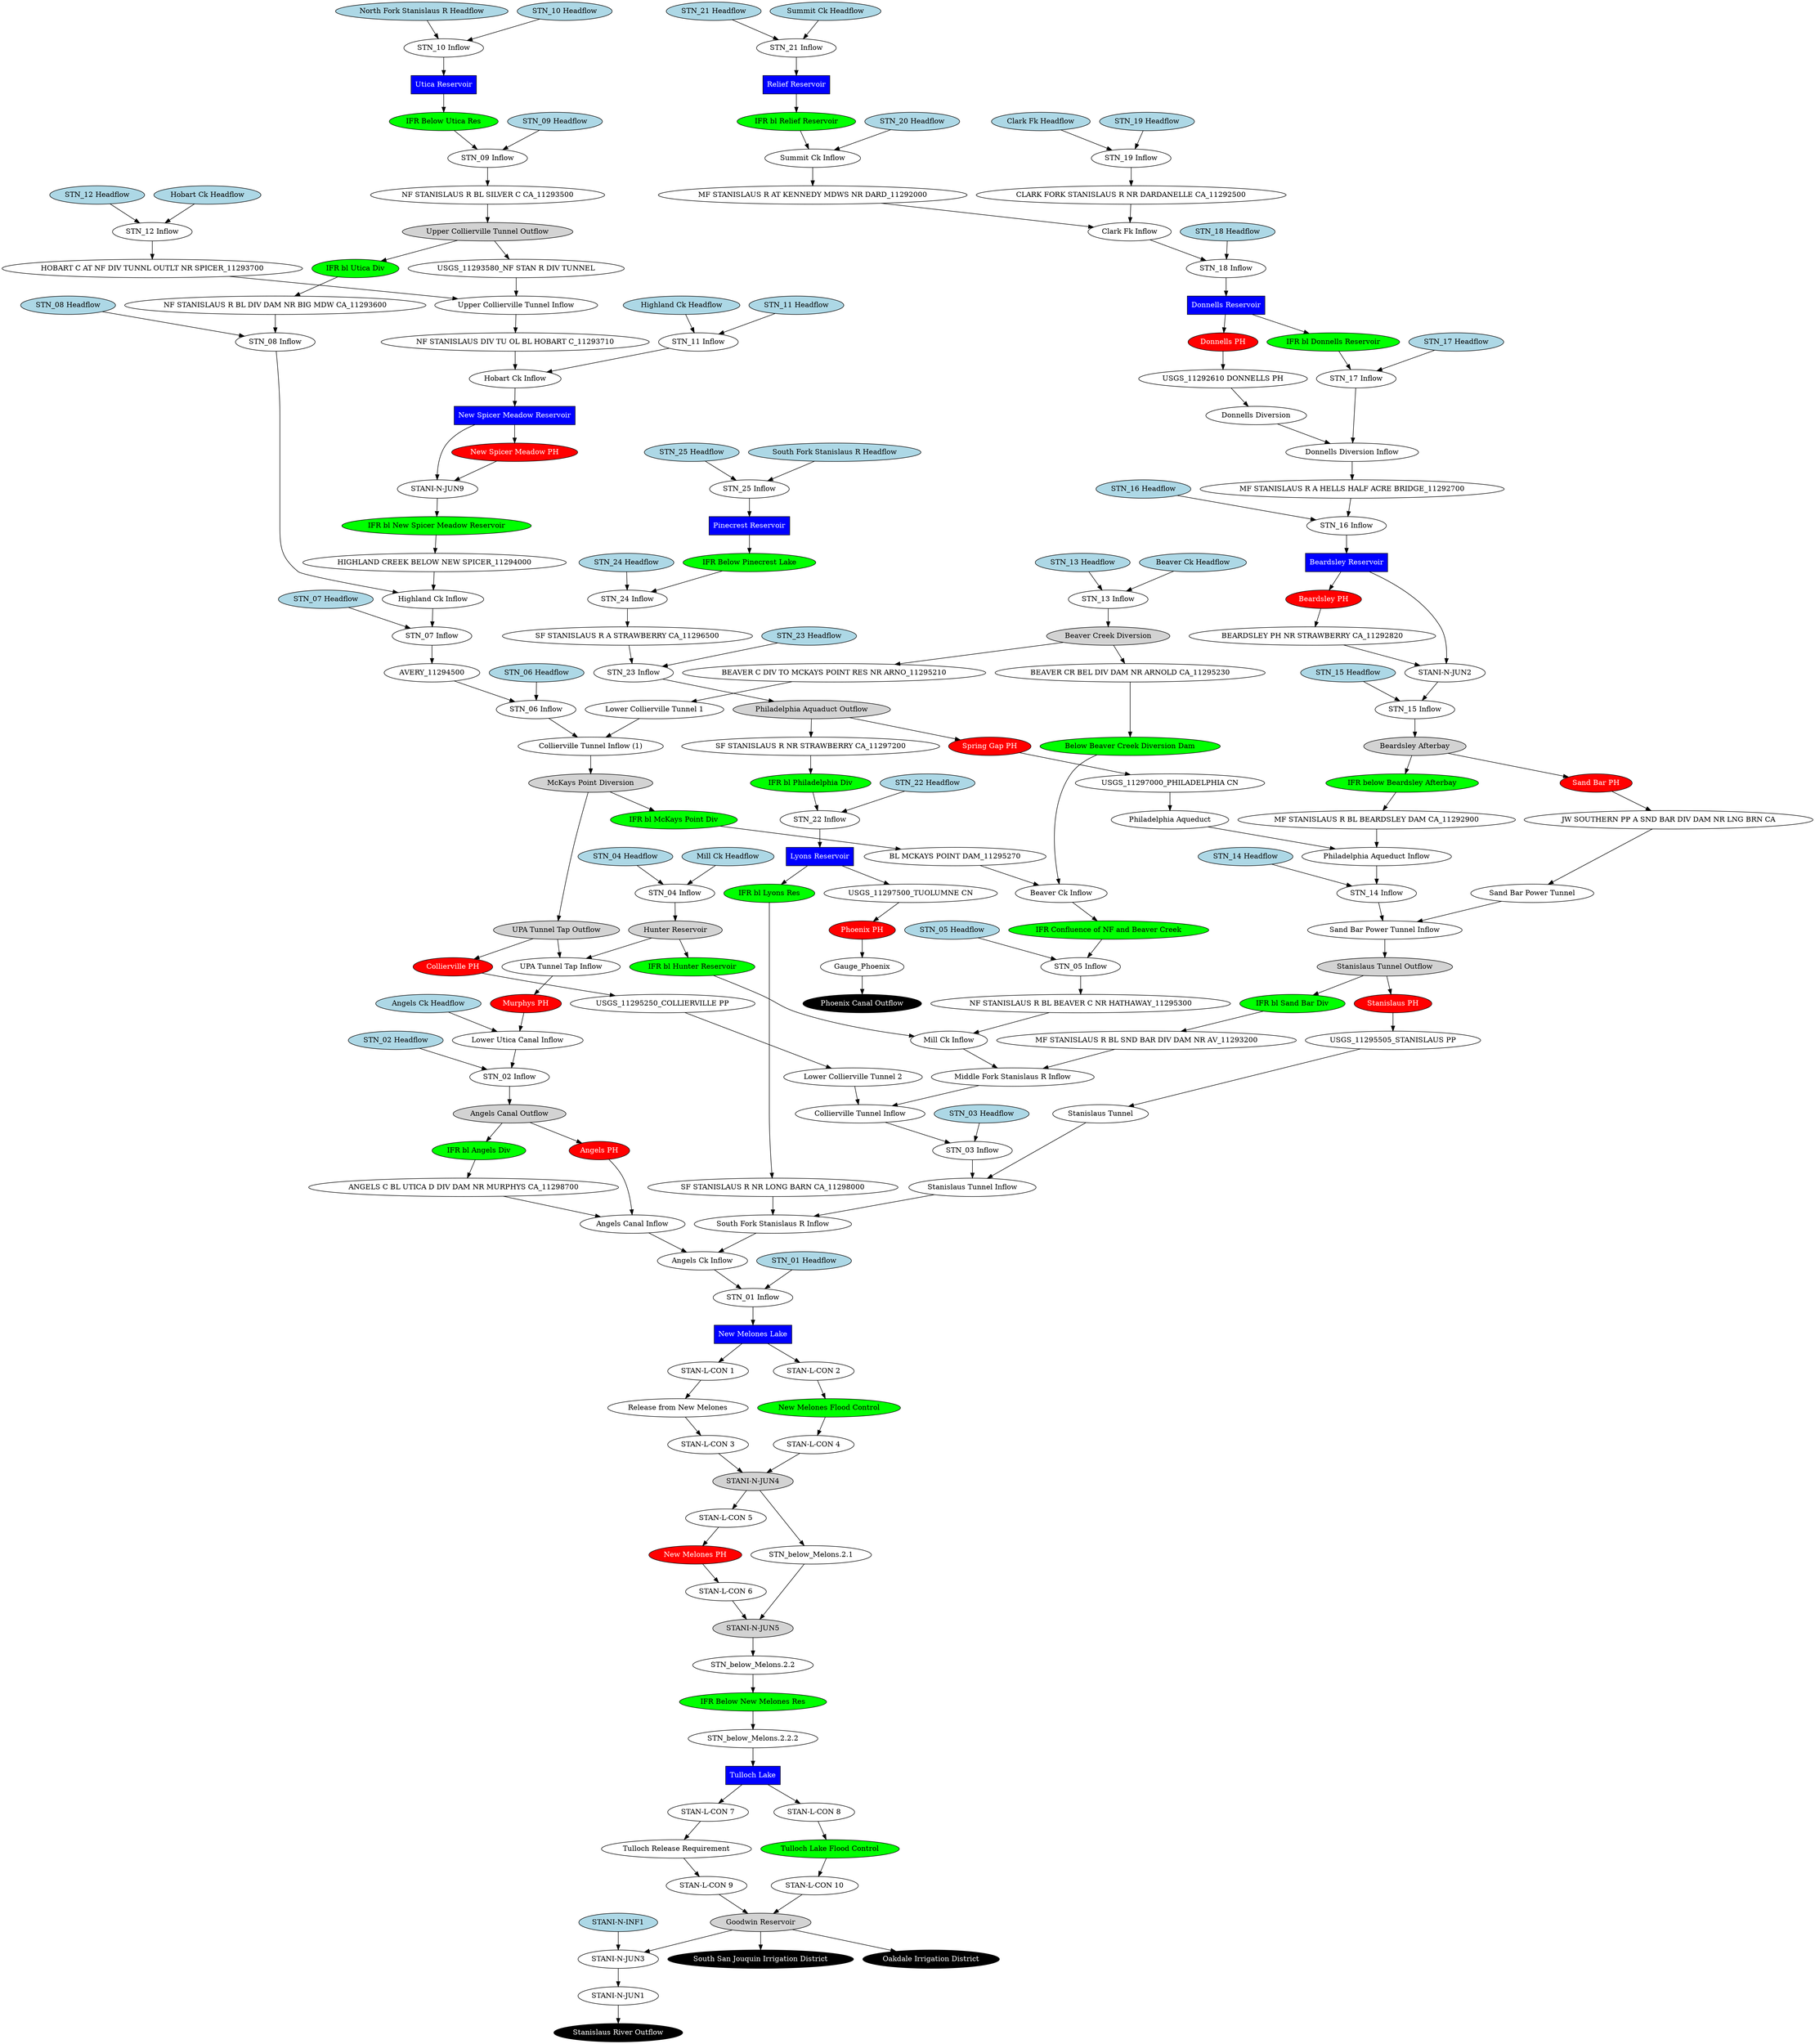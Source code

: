 // stanislaus
digraph stanislaus {
	"Donnells Diversion" [fillcolor=white fontcolor=black shape=oval style=filled]
	"Lower Collierville Tunnel 1" [fillcolor=white fontcolor=black shape=oval style=filled]
	"Lower Collierville Tunnel 2" [fillcolor=white fontcolor=black shape=oval style=filled]
	"Philadelphia Aqueduct" [fillcolor=white fontcolor=black shape=oval style=filled]
	"Sand Bar Power Tunnel" [fillcolor=white fontcolor=black shape=oval style=filled]
	"Stanislaus Tunnel" [fillcolor=white fontcolor=black shape=oval style=filled]
	"ANGELS C BL UTICA D DIV DAM NR MURPHYS CA_11298700" [fillcolor=white fontcolor=black shape=oval style=filled]
	"Angels Canal Inflow" [fillcolor=white fontcolor=black shape=oval style=filled]
	"Angels Ck Headflow" [fillcolor=lightblue fontcolor=black shape=oval style=filled]
	"Angels Ck Inflow" [fillcolor=white fontcolor=black shape=oval style=filled]
	"Angels PH" [fillcolor=red fontcolor=white shape=oval style=filled]
	"Angels Canal Outflow" [fillcolor=lightgrey fontcolor=black shape=oval style=filled]
	AVERY_11294500 [fillcolor=white fontcolor=black shape=oval style=filled]
	"BEARDSLEY PH NR STRAWBERRY CA_11292820" [fillcolor=white fontcolor=black shape=oval style=filled]
	"Beardsley Reservoir" [fillcolor=blue fontcolor=white shape=rect style=filled]
	"Beardsley PH" [fillcolor=red fontcolor=white shape=oval style=filled]
	"BEAVER C DIV TO MCKAYS POINT RES NR ARNO_11295210" [fillcolor=white fontcolor=black shape=oval style=filled]
	"Beaver Ck Headflow" [fillcolor=lightblue fontcolor=black shape=oval style=filled]
	"Beaver Ck Inflow" [fillcolor=white fontcolor=black shape=oval style=filled]
	"BEAVER CR BEL DIV DAM NR ARNOLD CA_11295230" [fillcolor=white fontcolor=black shape=oval style=filled]
	"Beaver Creek Diversion" [fillcolor=lightgrey fontcolor=black shape=oval style=filled]
	"BL MCKAYS POINT DAM_11295270" [fillcolor=white fontcolor=black shape=oval style=filled]
	"Clark Fk Headflow" [fillcolor=lightblue fontcolor=black shape=oval style=filled]
	"Clark Fk Inflow" [fillcolor=white fontcolor=black shape=oval style=filled]
	"CLARK FORK STANISLAUS R NR DARDANELLE CA_11292500" [fillcolor=white fontcolor=black shape=oval style=filled]
	"Collierville PH" [fillcolor=red fontcolor=white shape=oval style=filled]
	"Collierville Tunnel Inflow" [fillcolor=white fontcolor=black shape=oval style=filled]
	"Collierville Tunnel Inflow (1)" [fillcolor=white fontcolor=black shape=oval style=filled]
	"Donnells Diversion Inflow" [fillcolor=white fontcolor=black shape=oval style=filled]
	"Donnells PH" [fillcolor=red fontcolor=white shape=oval style=filled]
	"Donnells Reservoir" [fillcolor=blue fontcolor=white shape=rect style=filled]
	Gauge_Phoenix [fillcolor=white fontcolor=black shape=oval style=filled]
	"Highland Ck Headflow" [fillcolor=lightblue fontcolor=black shape=oval style=filled]
	"Highland Ck Inflow" [fillcolor=white fontcolor=black shape=oval style=filled]
	"HIGHLAND CREEK BELOW NEW SPICER_11294000" [fillcolor=white fontcolor=black shape=oval style=filled]
	"HOBART C AT NF DIV TUNNL OUTLT NR SPICER_11293700" [fillcolor=white fontcolor=black shape=oval style=filled]
	"Hobart Ck Headflow" [fillcolor=lightblue fontcolor=black shape=oval style=filled]
	"Hobart Ck Inflow" [fillcolor=white fontcolor=black shape=oval style=filled]
	"IFR bl Angels Div" [fillcolor=green fontcolor=black shape=oval style=filled]
	"IFR bl Donnells Reservoir" [fillcolor=green fontcolor=black shape=oval style=filled]
	"IFR bl Hunter Reservoir" [fillcolor=green fontcolor=black shape=oval style=filled]
	"IFR bl Lyons Res" [fillcolor=green fontcolor=black shape=oval style=filled]
	"IFR bl McKays Point Div" [fillcolor=green fontcolor=black shape=oval style=filled]
	"IFR bl New Spicer Meadow Reservoir" [fillcolor=green fontcolor=black shape=oval style=filled]
	"STANI-N-JUN9" [fillcolor=white fontcolor=black shape=oval style=filled]
	"IFR bl Philadelphia Div" [fillcolor=green fontcolor=black shape=oval style=filled]
	"IFR bl Relief Reservoir" [fillcolor=green fontcolor=black shape=oval style=filled]
	"IFR bl Sand Bar Div" [fillcolor=green fontcolor=black shape=oval style=filled]
	"IFR bl Utica Div" [fillcolor=green fontcolor=black shape=oval style=filled]
	"Below Beaver Creek Diversion Dam" [fillcolor=green fontcolor=black shape=oval style=filled]
	"IFR Confluence of NF and Beaver Creek" [fillcolor=green fontcolor=black shape=oval style=filled]
	"IFR Below New Melones Res" [fillcolor=green fontcolor=black shape=oval style=filled]
	"IFR Below Pinecrest Lake" [fillcolor=green fontcolor=black shape=oval style=filled]
	"IFR Below Utica Res" [fillcolor=green fontcolor=black shape=oval style=filled]
	"IFR below Beardsley Afterbay" [fillcolor=green fontcolor=black shape=oval style=filled]
	"JW SOUTHERN PP A SND BAR DIV DAM NR LNG BRN CA" [fillcolor=white fontcolor=black shape=oval style=filled]
	"Lower Utica Canal Inflow" [fillcolor=white fontcolor=black shape=oval style=filled]
	"Hunter Reservoir" [fillcolor=lightgrey fontcolor=black shape=oval style=filled]
	"Lyons Reservoir" [fillcolor=blue fontcolor=white shape=rect style=filled]
	"McKays Point Diversion" [fillcolor=lightgrey fontcolor=black shape=oval style=filled]
	"MF STANISLAUS R A HELLS HALF ACRE BRIDGE_11292700" [fillcolor=white fontcolor=black shape=oval style=filled]
	"MF STANISLAUS R AT KENNEDY MDWS NR DARD_11292000" [fillcolor=white fontcolor=black shape=oval style=filled]
	"MF STANISLAUS R BL BEARDSLEY DAM CA_11292900" [fillcolor=white fontcolor=black shape=oval style=filled]
	"MF STANISLAUS R BL SND BAR DIV DAM NR AV_11293200" [fillcolor=white fontcolor=black shape=oval style=filled]
	"Middle Fork Stanislaus R Inflow" [fillcolor=white fontcolor=black shape=oval style=filled]
	"Mill Ck Headflow" [fillcolor=lightblue fontcolor=black shape=oval style=filled]
	"Mill Ck Inflow" [fillcolor=white fontcolor=black shape=oval style=filled]
	"Murphys PH" [fillcolor=red fontcolor=white shape=oval style=filled]
	"New Melones Lake" [fillcolor=blue fontcolor=white shape=rect style=filled]
	"New Melones PH" [fillcolor=red fontcolor=white shape=oval style=filled]
	"New Spicer Meadow Reservoir" [fillcolor=blue fontcolor=white shape=rect style=filled]
	"New Spicer Meadow PH" [fillcolor=red fontcolor=white shape=oval style=filled]
	"NF STANISLAUS DIV TU OL BL HOBART C_11293710" [fillcolor=white fontcolor=black shape=oval style=filled]
	"NF STANISLAUS R BL BEAVER C NR HATHAWAY_11295300" [fillcolor=white fontcolor=black shape=oval style=filled]
	"NF STANISLAUS R BL DIV DAM NR BIG MDW CA_11293600" [fillcolor=white fontcolor=black shape=oval style=filled]
	"NF STANISLAUS R BL SILVER C CA_11293500" [fillcolor=white fontcolor=black shape=oval style=filled]
	"North Fork Stanislaus R Headflow" [fillcolor=lightblue fontcolor=black shape=oval style=filled]
	"Philadelphia Aquaduct Outflow" [fillcolor=lightgrey fontcolor=black shape=oval style=filled]
	"Philadelphia Aqueduct Inflow" [fillcolor=white fontcolor=black shape=oval style=filled]
	"Phoenix Canal Outflow" [fillcolor=black fontcolor=white shape=oval style=filled]
	"Phoenix PH" [fillcolor=red fontcolor=white shape=oval style=filled]
	"Pinecrest Reservoir" [fillcolor=blue fontcolor=white shape=rect style=filled]
	"Relief Reservoir" [fillcolor=blue fontcolor=white shape=rect style=filled]
	"Sand Bar PH" [fillcolor=red fontcolor=white shape=oval style=filled]
	"Sand Bar Power Tunnel Inflow" [fillcolor=white fontcolor=black shape=oval style=filled]
	"Beardsley Afterbay" [fillcolor=lightgrey fontcolor=black shape=oval style=filled]
	"SF STANISLAUS R A STRAWBERRY CA_11296500" [fillcolor=white fontcolor=black shape=oval style=filled]
	"SF STANISLAUS R NR LONG BARN CA_11298000" [fillcolor=white fontcolor=black shape=oval style=filled]
	"SF STANISLAUS R NR STRAWBERRY CA_11297200" [fillcolor=white fontcolor=black shape=oval style=filled]
	"South Fork Stanislaus R Headflow" [fillcolor=lightblue fontcolor=black shape=oval style=filled]
	"South Fork Stanislaus R Inflow" [fillcolor=white fontcolor=black shape=oval style=filled]
	"Spring Gap PH" [fillcolor=red fontcolor=white shape=oval style=filled]
	"STANI-N-INF1" [fillcolor=lightblue fontcolor=black shape=oval style=filled]
	"STANI-N-JUN1" [fillcolor=white fontcolor=black shape=oval style=filled]
	"STANI-N-JUN2" [fillcolor=white fontcolor=black shape=oval style=filled]
	"STANI-N-JUN3" [fillcolor=white fontcolor=black shape=oval style=filled]
	"Stanislaus PH" [fillcolor=red fontcolor=white shape=oval style=filled]
	"Stanislaus Tunnel Inflow" [fillcolor=white fontcolor=black shape=oval style=filled]
	"Stanislaus Tunnel Outflow" [fillcolor=lightgrey fontcolor=black shape=oval style=filled]
	"South San Jouquin Irrigation District" [fillcolor=black fontcolor=white shape=oval style=filled]
	"Oakdale Irrigation District" [fillcolor=black fontcolor=white shape=oval style=filled]
	"Stanislaus River Outflow" [fillcolor=black fontcolor=white shape=oval style=filled]
	"STN_01 Headflow" [fillcolor=lightblue fontcolor=black shape=oval style=filled]
	"STN_01 Inflow" [fillcolor=white fontcolor=black shape=oval style=filled]
	"STN_02 Headflow" [fillcolor=lightblue fontcolor=black shape=oval style=filled]
	"STN_02 Inflow" [fillcolor=white fontcolor=black shape=oval style=filled]
	"STN_03 Headflow" [fillcolor=lightblue fontcolor=black shape=oval style=filled]
	"STN_03 Inflow" [fillcolor=white fontcolor=black shape=oval style=filled]
	"STN_04 Headflow" [fillcolor=lightblue fontcolor=black shape=oval style=filled]
	"STN_04 Inflow" [fillcolor=white fontcolor=black shape=oval style=filled]
	"STN_05 Headflow" [fillcolor=lightblue fontcolor=black shape=oval style=filled]
	"STN_05 Inflow" [fillcolor=white fontcolor=black shape=oval style=filled]
	"STN_06 Headflow" [fillcolor=lightblue fontcolor=black shape=oval style=filled]
	"STN_06 Inflow" [fillcolor=white fontcolor=black shape=oval style=filled]
	"STN_07 Headflow" [fillcolor=lightblue fontcolor=black shape=oval style=filled]
	"STN_07 Inflow" [fillcolor=white fontcolor=black shape=oval style=filled]
	"STN_08 Headflow" [fillcolor=lightblue fontcolor=black shape=oval style=filled]
	"STN_08 Inflow" [fillcolor=white fontcolor=black shape=oval style=filled]
	"STN_09 Headflow" [fillcolor=lightblue fontcolor=black shape=oval style=filled]
	"STN_09 Inflow" [fillcolor=white fontcolor=black shape=oval style=filled]
	"STN_10 Headflow" [fillcolor=lightblue fontcolor=black shape=oval style=filled]
	"STN_10 Inflow" [fillcolor=white fontcolor=black shape=oval style=filled]
	"STN_11 Headflow" [fillcolor=lightblue fontcolor=black shape=oval style=filled]
	"STN_11 Inflow" [fillcolor=white fontcolor=black shape=oval style=filled]
	"STN_12 Headflow" [fillcolor=lightblue fontcolor=black shape=oval style=filled]
	"STN_12 Inflow" [fillcolor=white fontcolor=black shape=oval style=filled]
	"STN_13 Headflow" [fillcolor=lightblue fontcolor=black shape=oval style=filled]
	"STN_13 Inflow" [fillcolor=white fontcolor=black shape=oval style=filled]
	"STN_14 Headflow" [fillcolor=lightblue fontcolor=black shape=oval style=filled]
	"STN_14 Inflow" [fillcolor=white fontcolor=black shape=oval style=filled]
	"STN_15 Headflow" [fillcolor=lightblue fontcolor=black shape=oval style=filled]
	"STN_15 Inflow" [fillcolor=white fontcolor=black shape=oval style=filled]
	"STN_16 Headflow" [fillcolor=lightblue fontcolor=black shape=oval style=filled]
	"STN_16 Inflow" [fillcolor=white fontcolor=black shape=oval style=filled]
	"STN_17 Headflow" [fillcolor=lightblue fontcolor=black shape=oval style=filled]
	"STN_17 Inflow" [fillcolor=white fontcolor=black shape=oval style=filled]
	"STN_18 Headflow" [fillcolor=lightblue fontcolor=black shape=oval style=filled]
	"STN_18 Inflow" [fillcolor=white fontcolor=black shape=oval style=filled]
	"STN_19 Headflow" [fillcolor=lightblue fontcolor=black shape=oval style=filled]
	"STN_19 Inflow" [fillcolor=white fontcolor=black shape=oval style=filled]
	"STN_20 Headflow" [fillcolor=lightblue fontcolor=black shape=oval style=filled]
	"STN_21 Headflow" [fillcolor=lightblue fontcolor=black shape=oval style=filled]
	"STN_21 Inflow" [fillcolor=white fontcolor=black shape=oval style=filled]
	"STN_22 Headflow" [fillcolor=lightblue fontcolor=black shape=oval style=filled]
	"STN_22 Inflow" [fillcolor=white fontcolor=black shape=oval style=filled]
	"STN_23 Headflow" [fillcolor=lightblue fontcolor=black shape=oval style=filled]
	"STN_23 Inflow" [fillcolor=white fontcolor=black shape=oval style=filled]
	"STN_24 Headflow" [fillcolor=lightblue fontcolor=black shape=oval style=filled]
	"STN_24 Inflow" [fillcolor=white fontcolor=black shape=oval style=filled]
	"STN_25 Headflow" [fillcolor=lightblue fontcolor=black shape=oval style=filled]
	"STN_25 Inflow" [fillcolor=white fontcolor=black shape=oval style=filled]
	"Summit Ck Headflow" [fillcolor=lightblue fontcolor=black shape=oval style=filled]
	"Summit Ck Inflow" [fillcolor=white fontcolor=black shape=oval style=filled]
	"Tulloch Lake" [fillcolor=blue fontcolor=white shape=rect style=filled]
	"Tulloch Release Requirement" [fillcolor=white fontcolor=black shape=oval style=filled]
	"Tulloch Lake Flood Control" [fillcolor=green fontcolor=black shape=oval style=filled]
	"Goodwin Reservoir" [fillcolor=lightgrey fontcolor=black shape=oval style=filled]
	"Utica Reservoir" [fillcolor=blue fontcolor=white shape=rect style=filled]
	"UPA Tunnel Tap Inflow" [fillcolor=white fontcolor=black shape=oval style=filled]
	"UPA Tunnel Tap Outflow" [fillcolor=lightgrey fontcolor=black shape=oval style=filled]
	"Upper Collierville Tunnel Inflow" [fillcolor=white fontcolor=black shape=oval style=filled]
	"Upper Collierville Tunnel Outflow" [fillcolor=lightgrey fontcolor=black shape=oval style=filled]
	"USGS_11292610 DONNELLS PH" [fillcolor=white fontcolor=black shape=oval style=filled]
	"USGS_11293580_NF STAN R DIV TUNNEL" [fillcolor=white fontcolor=black shape=oval style=filled]
	"USGS_11295250_COLLIERVILLE PP" [fillcolor=white fontcolor=black shape=oval style=filled]
	"USGS_11295505_STANISLAUS PP" [fillcolor=white fontcolor=black shape=oval style=filled]
	"USGS_11297000_PHILADELPHIA CN" [fillcolor=white fontcolor=black shape=oval style=filled]
	"USGS_11297500_TUOLUMNE CN" [fillcolor=white fontcolor=black shape=oval style=filled]
	"Release from New Melones" [fillcolor=white fontcolor=black shape=oval style=filled]
	"New Melones Flood Control" [fillcolor=green fontcolor=black shape=oval style=filled]
	"STAN-L-CON 1" [fillcolor=white fontcolor=black shape=oval style=filled]
	"STAN-L-CON 2" [fillcolor=white fontcolor=black shape=oval style=filled]
	"STAN-L-CON 3" [fillcolor=white fontcolor=black shape=oval style=filled]
	"STAN-L-CON 4" [fillcolor=white fontcolor=black shape=oval style=filled]
	"STAN-L-CON 5" [fillcolor=white fontcolor=black shape=oval style=filled]
	"STAN-L-CON 6" [fillcolor=white fontcolor=black shape=oval style=filled]
	"STAN-L-CON 7" [fillcolor=white fontcolor=black shape=oval style=filled]
	"STAN-L-CON 8" [fillcolor=white fontcolor=black shape=oval style=filled]
	"STAN-L-CON 9" [fillcolor=white fontcolor=black shape=oval style=filled]
	"STAN-L-CON 10" [fillcolor=white fontcolor=black shape=oval style=filled]
	"STN_below_Melons.2.1" [fillcolor=white fontcolor=black shape=oval style=filled]
	"STN_below_Melons.2.2" [fillcolor=white fontcolor=black shape=oval style=filled]
	"STN_below_Melons.2.2.2" [fillcolor=white fontcolor=black shape=oval style=filled]
	"STANI-N-JUN4" [fillcolor=lightgrey fontcolor=black shape=oval style=filled]
	"STANI-N-JUN5" [fillcolor=lightgrey fontcolor=black shape=oval style=filled]
	"Angels Canal Inflow" -> "Angels Ck Inflow"
	"Angels Canal Outflow" -> "Angels PH"
	"ANGELS C BL UTICA D DIV DAM NR MURPHYS CA_11298700" -> "Angels Canal Inflow"
	"Angels Ck Headflow" -> "Lower Utica Canal Inflow"
	"Angels PH" -> "Angels Canal Inflow"
	"Angels Canal Outflow" -> "IFR bl Angels Div"
	"STN_16 Inflow" -> "Beardsley Reservoir"
	"Beaver Ck Headflow" -> "STN_13 Inflow"
	"Collierville Tunnel Inflow (1)" -> "McKays Point Diversion"
	"Beaver Creek Diversion" -> "BEAVER CR BEL DIV DAM NR ARNOLD CA_11295230"
	"Clark Fk Headflow" -> "STN_19 Inflow"
	"Clark Fk Inflow" -> "STN_18 Inflow"
	"Collierville PH" -> "USGS_11295250_COLLIERVILLE PP"
	"STN_03 Inflow" -> "Stanislaus Tunnel Inflow"
	"STN_07 Inflow" -> AVERY_11294500
	"Donnells Reservoir" -> "Donnells PH"
	"Donnells Diversion Inflow" -> "MF STANISLAUS R A HELLS HALF ACRE BRIDGE_11292700"
	"Donnells PH" -> "USGS_11292610 DONNELLS PH"
	"Donnells Reservoir" -> "IFR bl Donnells Reservoir"
	"Highland Ck Headflow" -> "STN_11 Inflow"
	"NF STANISLAUS R BL DIV DAM NR BIG MDW CA_11293600" -> "STN_08 Inflow"
	"Hobart Ck Headflow" -> "STN_12 Inflow"
	"Hobart Ck Inflow" -> "New Spicer Meadow Reservoir"
	"Phoenix PH" -> Gauge_Phoenix
	"IFR bl Angels Div" -> "ANGELS C BL UTICA D DIV DAM NR MURPHYS CA_11298700"
	"IFR bl Donnells Reservoir" -> "STN_17 Inflow"
	"IFR bl Hunter Reservoir" -> "Mill Ck Inflow"
	"STN_22 Inflow" -> "Lyons Reservoir"
	"STN_06 Inflow" -> "Collierville Tunnel Inflow (1)"
	"IFR bl New Spicer Meadow Reservoir" -> "HIGHLAND CREEK BELOW NEW SPICER_11294000"
	"Philadelphia Aquaduct Outflow" -> "SF STANISLAUS R NR STRAWBERRY CA_11297200"
	"IFR bl Relief Reservoir" -> "Summit Ck Inflow"
	"STN_14 Inflow" -> "Sand Bar Power Tunnel Inflow"
	"Upper Collierville Tunnel Outflow" -> "IFR bl Utica Div"
	"Beaver Creek Diversion" -> "BEAVER C DIV TO MCKAYS POINT RES NR ARNO_11295210"
	"McKays Point Diversion" -> "UPA Tunnel Tap Outflow"
	"Hunter Reservoir" -> "UPA Tunnel Tap Inflow"
	"Lower Utica Canal Inflow" -> "STN_02 Inflow"
	"Hunter Reservoir" -> "IFR bl Hunter Reservoir"
	"IFR bl Philadelphia Div" -> "STN_22 Inflow"
	AVERY_11294500 -> "STN_06 Inflow"
	"Summit Ck Inflow" -> "MF STANISLAUS R AT KENNEDY MDWS NR DARD_11292000"
	"Collierville Tunnel Inflow" -> "STN_03 Inflow"
	"Mill Ck Headflow" -> "STN_04 Inflow"
	"IFR bl McKays Point Div" -> "BL MCKAYS POINT DAM_11295270"
	"Murphys PH" -> "Lower Utica Canal Inflow"
	"New Spicer Meadow Reservoir" -> "STANI-N-JUN9"
	"STANI-N-JUN9" -> "IFR bl New Spicer Meadow Reservoir"
	"New Spicer Meadow Reservoir" -> "New Spicer Meadow PH"
	"New Spicer Meadow PH" -> "STANI-N-JUN9"
	"North Fork Stanislaus R Headflow" -> "STN_10 Inflow"
	"STN_23 Inflow" -> "Philadelphia Aquaduct Outflow"
	"Philadelphia Aquaduct Outflow" -> "Spring Gap PH"
	"STN_15 Inflow" -> "Beardsley Afterbay"
	"Lyons Reservoir" -> "USGS_11297500_TUOLUMNE CN"
	"Pinecrest Reservoir" -> "IFR Below Pinecrest Lake"
	"IFR Below Pinecrest Lake" -> "STN_24 Inflow"
	"Relief Reservoir" -> "IFR bl Relief Reservoir"
	"Sand Bar PH" -> "JW SOUTHERN PP A SND BAR DIV DAM NR LNG BRN CA"
	"Beardsley Afterbay" -> "Sand Bar PH"
	"MF STANISLAUS R BL BEARDSLEY DAM CA_11292900" -> "Philadelphia Aqueduct Inflow"
	"Beardsley PH" -> "BEARDSLEY PH NR STRAWBERRY CA_11292820"
	"BEARDSLEY PH NR STRAWBERRY CA_11292820" -> "STANI-N-JUN2"
	"STANI-N-JUN2" -> "STN_15 Inflow"
	"USGS_11297500_TUOLUMNE CN" -> "Phoenix PH"
	"South Fork Stanislaus R Headflow" -> "STN_25 Inflow"
	"Angels Ck Inflow" -> "STN_01 Inflow"
	"Spring Gap PH" -> "USGS_11297000_PHILADELPHIA CN"
	"Stanislaus PH" -> "USGS_11295505_STANISLAUS PP"
	"Middle Fork Stanislaus R Inflow" -> "Collierville Tunnel Inflow"
	"Stanislaus Tunnel Outflow" -> "Stanislaus PH"
	"South Fork Stanislaus R Inflow" -> "Angels Ck Inflow"
	"Philadelphia Aqueduct Inflow" -> "STN_14 Inflow"
	"STN_01 Headflow" -> "STN_01 Inflow"
	"STN_02 Headflow" -> "STN_02 Inflow"
	"STN_02 Inflow" -> "Angels Canal Outflow"
	"STN_03 Headflow" -> "STN_03 Inflow"
	"Stanislaus Tunnel Inflow" -> "South Fork Stanislaus R Inflow"
	"STN_04 Headflow" -> "STN_04 Inflow"
	"STN_04 Inflow" -> "Hunter Reservoir"
	"STN_05 Headflow" -> "STN_05 Inflow"
	"McKays Point Diversion" -> "IFR bl McKays Point Div"
	"STN_06 Headflow" -> "STN_06 Inflow"
	"Highland Ck Inflow" -> "STN_07 Inflow"
	"STN_07 Headflow" -> "STN_07 Inflow"
	"STN_08 Inflow" -> "Highland Ck Inflow"
	"STN_08 Headflow" -> "STN_08 Inflow"
	"IFR bl Utica Div" -> "NF STANISLAUS R BL DIV DAM NR BIG MDW CA_11293600"
	"STN_09 Headflow" -> "STN_09 Inflow"
	"STN_09 Inflow" -> "NF STANISLAUS R BL SILVER C CA_11293500"
	"STN_10 Headflow" -> "STN_10 Inflow"
	"STN_10 Inflow" -> "Utica Reservoir"
	"Utica Reservoir" -> "IFR Below Utica Res"
	"IFR Below Utica Res" -> "STN_09 Inflow"
	"STN_11 Headflow" -> "STN_11 Inflow"
	"STN_11 Inflow" -> "Hobart Ck Inflow"
	"STN_12 Headflow" -> "STN_12 Inflow"
	"STN_12 Inflow" -> "HOBART C AT NF DIV TUNNL OUTLT NR SPICER_11293700"
	"STN_13 Headflow" -> "STN_13 Inflow"
	"STN_13 Inflow" -> "Beaver Creek Diversion"
	"STN_14 Headflow" -> "STN_14 Inflow"
	"Beardsley Afterbay" -> "IFR below Beardsley Afterbay"
	"IFR below Beardsley Afterbay" -> "MF STANISLAUS R BL BEARDSLEY DAM CA_11292900"
	"STN_15 Headflow" -> "STN_15 Inflow"
	"Beardsley Reservoir" -> "Beardsley PH"
	"Beardsley Reservoir" -> "STANI-N-JUN2"
	"STN_16 Headflow" -> "STN_16 Inflow"
	"MF STANISLAUS R A HELLS HALF ACRE BRIDGE_11292700" -> "STN_16 Inflow"
	"STN_17 Headflow" -> "STN_17 Inflow"
	"STN_17 Inflow" -> "Donnells Diversion Inflow"
	"STN_18 Headflow" -> "STN_18 Inflow"
	"STN_18 Inflow" -> "Donnells Reservoir"
	"STN_19 Headflow" -> "STN_19 Inflow"
	"STN_19 Inflow" -> "CLARK FORK STANISLAUS R NR DARDANELLE CA_11292500"
	"STN_20 Headflow" -> "Summit Ck Inflow"
	"STN_21 Headflow" -> "STN_21 Inflow"
	"STN_21 Inflow" -> "Relief Reservoir"
	"STN_22 Headflow" -> "STN_22 Inflow"
	"SF STANISLAUS R NR STRAWBERRY CA_11297200" -> "IFR bl Philadelphia Div"
	"STN_23 Headflow" -> "STN_23 Inflow"
	"SF STANISLAUS R A STRAWBERRY CA_11296500" -> "STN_23 Inflow"
	"STN_24 Headflow" -> "STN_24 Inflow"
	"STN_24 Inflow" -> "SF STANISLAUS R A STRAWBERRY CA_11296500"
	"STN_25 Headflow" -> "STN_25 Inflow"
	"STN_25 Inflow" -> "Pinecrest Reservoir"
	"Summit Ck Headflow" -> "STN_21 Inflow"
	"MF STANISLAUS R AT KENNEDY MDWS NR DARD_11292000" -> "Clark Fk Inflow"
	"UPA Tunnel Tap Outflow" -> "UPA Tunnel Tap Inflow"
	"UPA Tunnel Tap Inflow" -> "Murphys PH"
	"UPA Tunnel Tap Outflow" -> "Collierville PH"
	"HOBART C AT NF DIV TUNNL OUTLT NR SPICER_11293700" -> "Upper Collierville Tunnel Inflow"
	"NF STANISLAUS R BL SILVER C CA_11293500" -> "Upper Collierville Tunnel Outflow"
	"CLARK FORK STANISLAUS R NR DARDANELLE CA_11292500" -> "Clark Fk Inflow"
	"USGS_11292610 DONNELLS PH" -> "Donnells Diversion"
	"Donnells Diversion" -> "Donnells Diversion Inflow"
	"HIGHLAND CREEK BELOW NEW SPICER_11294000" -> "Highland Ck Inflow"
	"Upper Collierville Tunnel Inflow" -> "NF STANISLAUS DIV TU OL BL HOBART C_11293710"
	"NF STANISLAUS DIV TU OL BL HOBART C_11293710" -> "Hobart Ck Inflow"
	"BEAVER C DIV TO MCKAYS POINT RES NR ARNO_11295210" -> "Lower Collierville Tunnel 1"
	"Lower Collierville Tunnel 1" -> "Collierville Tunnel Inflow (1)"
	"USGS_11295250_COLLIERVILLE PP" -> "Lower Collierville Tunnel 2"
	"Lower Collierville Tunnel 2" -> "Collierville Tunnel Inflow"
	"Sand Bar Power Tunnel Inflow" -> "Stanislaus Tunnel Outflow"
	"Stanislaus Tunnel Outflow" -> "IFR bl Sand Bar Div"
	"IFR bl Sand Bar Div" -> "MF STANISLAUS R BL SND BAR DIV DAM NR AV_11293200"
	"MF STANISLAUS R BL SND BAR DIV DAM NR AV_11293200" -> "Middle Fork Stanislaus R Inflow"
	"BL MCKAYS POINT DAM_11295270" -> "Beaver Ck Inflow"
	"Beaver Ck Inflow" -> "IFR Confluence of NF and Beaver Creek"
	"IFR Confluence of NF and Beaver Creek" -> "STN_05 Inflow"
	"STN_05 Inflow" -> "NF STANISLAUS R BL BEAVER C NR HATHAWAY_11295300"
	"NF STANISLAUS R BL BEAVER C NR HATHAWAY_11295300" -> "Mill Ck Inflow"
	"Mill Ck Inflow" -> "Middle Fork Stanislaus R Inflow"
	"USGS_11297000_PHILADELPHIA CN" -> "Philadelphia Aqueduct"
	"Philadelphia Aqueduct" -> "Philadelphia Aqueduct Inflow"
	Gauge_Phoenix -> "Phoenix Canal Outflow"
	"JW SOUTHERN PP A SND BAR DIV DAM NR LNG BRN CA" -> "Sand Bar Power Tunnel"
	"Sand Bar Power Tunnel" -> "Sand Bar Power Tunnel Inflow"
	"Lyons Reservoir" -> "IFR bl Lyons Res"
	"IFR bl Lyons Res" -> "SF STANISLAUS R NR LONG BARN CA_11298000"
	"SF STANISLAUS R NR LONG BARN CA_11298000" -> "South Fork Stanislaus R Inflow"
	"Goodwin Reservoir" -> "Oakdale Irrigation District"
	"BEAVER CR BEL DIV DAM NR ARNOLD CA_11295230" -> "Below Beaver Creek Diversion Dam"
	"Below Beaver Creek Diversion Dam" -> "Beaver Ck Inflow"
	"Goodwin Reservoir" -> "STANI-N-JUN3"
	"STANI-N-JUN3" -> "STANI-N-JUN1"
	"STANI-N-JUN1" -> "Stanislaus River Outflow"
	"STANI-N-INF1" -> "STANI-N-JUN3"
	"USGS_11295505_STANISLAUS PP" -> "Stanislaus Tunnel"
	"Stanislaus Tunnel" -> "Stanislaus Tunnel Inflow"
	"New Melones Lake" -> "STAN-L-CON 1"
	"STAN-L-CON 1" -> "Release from New Melones"
	"Release from New Melones" -> "STAN-L-CON 3"
	"STAN-L-CON 3" -> "STANI-N-JUN4"
	"New Melones Lake" -> "STAN-L-CON 2"
	"STAN-L-CON 2" -> "New Melones Flood Control"
	"New Melones Flood Control" -> "STAN-L-CON 4"
	"STAN-L-CON 4" -> "STANI-N-JUN4"
	"STANI-N-JUN4" -> "STAN-L-CON 5"
	"STAN-L-CON 5" -> "New Melones PH"
	"New Melones PH" -> "STAN-L-CON 6"
	"STAN-L-CON 6" -> "STANI-N-JUN5"
	"STANI-N-JUN4" -> "STN_below_Melons.2.1"
	"STN_below_Melons.2.1" -> "STANI-N-JUN5"
	"STANI-N-JUN5" -> "STN_below_Melons.2.2"
	"STN_below_Melons.2.2" -> "IFR Below New Melones Res"
	"IFR Below New Melones Res" -> "STN_below_Melons.2.2.2"
	"STN_below_Melons.2.2.2" -> "Tulloch Lake"
	"Goodwin Reservoir" -> "South San Jouquin Irrigation District"
	"STN_01 Inflow" -> "New Melones Lake"
	"Tulloch Lake" -> "STAN-L-CON 7"
	"STAN-L-CON 7" -> "Tulloch Release Requirement"
	"Tulloch Release Requirement" -> "STAN-L-CON 9"
	"STAN-L-CON 9" -> "Goodwin Reservoir"
	"Tulloch Lake" -> "STAN-L-CON 8"
	"STAN-L-CON 8" -> "Tulloch Lake Flood Control"
	"Tulloch Lake Flood Control" -> "STAN-L-CON 10"
	"STAN-L-CON 10" -> "Goodwin Reservoir"
	"USGS_11293580_NF STAN R DIV TUNNEL" -> "Upper Collierville Tunnel Inflow"
	"Upper Collierville Tunnel Outflow" -> "USGS_11293580_NF STAN R DIV TUNNEL"
}
